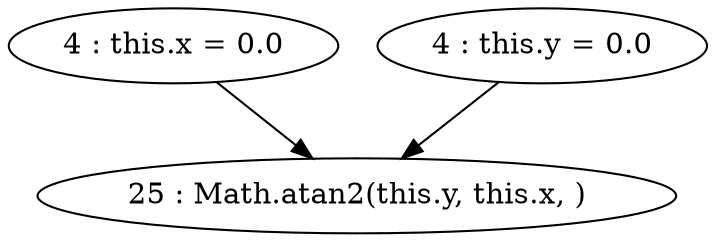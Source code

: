 digraph G {
"4 : this.x = 0.0"
"4 : this.x = 0.0" -> "25 : Math.atan2(this.y, this.x, )"
"4 : this.y = 0.0"
"4 : this.y = 0.0" -> "25 : Math.atan2(this.y, this.x, )"
"25 : Math.atan2(this.y, this.x, )"
}